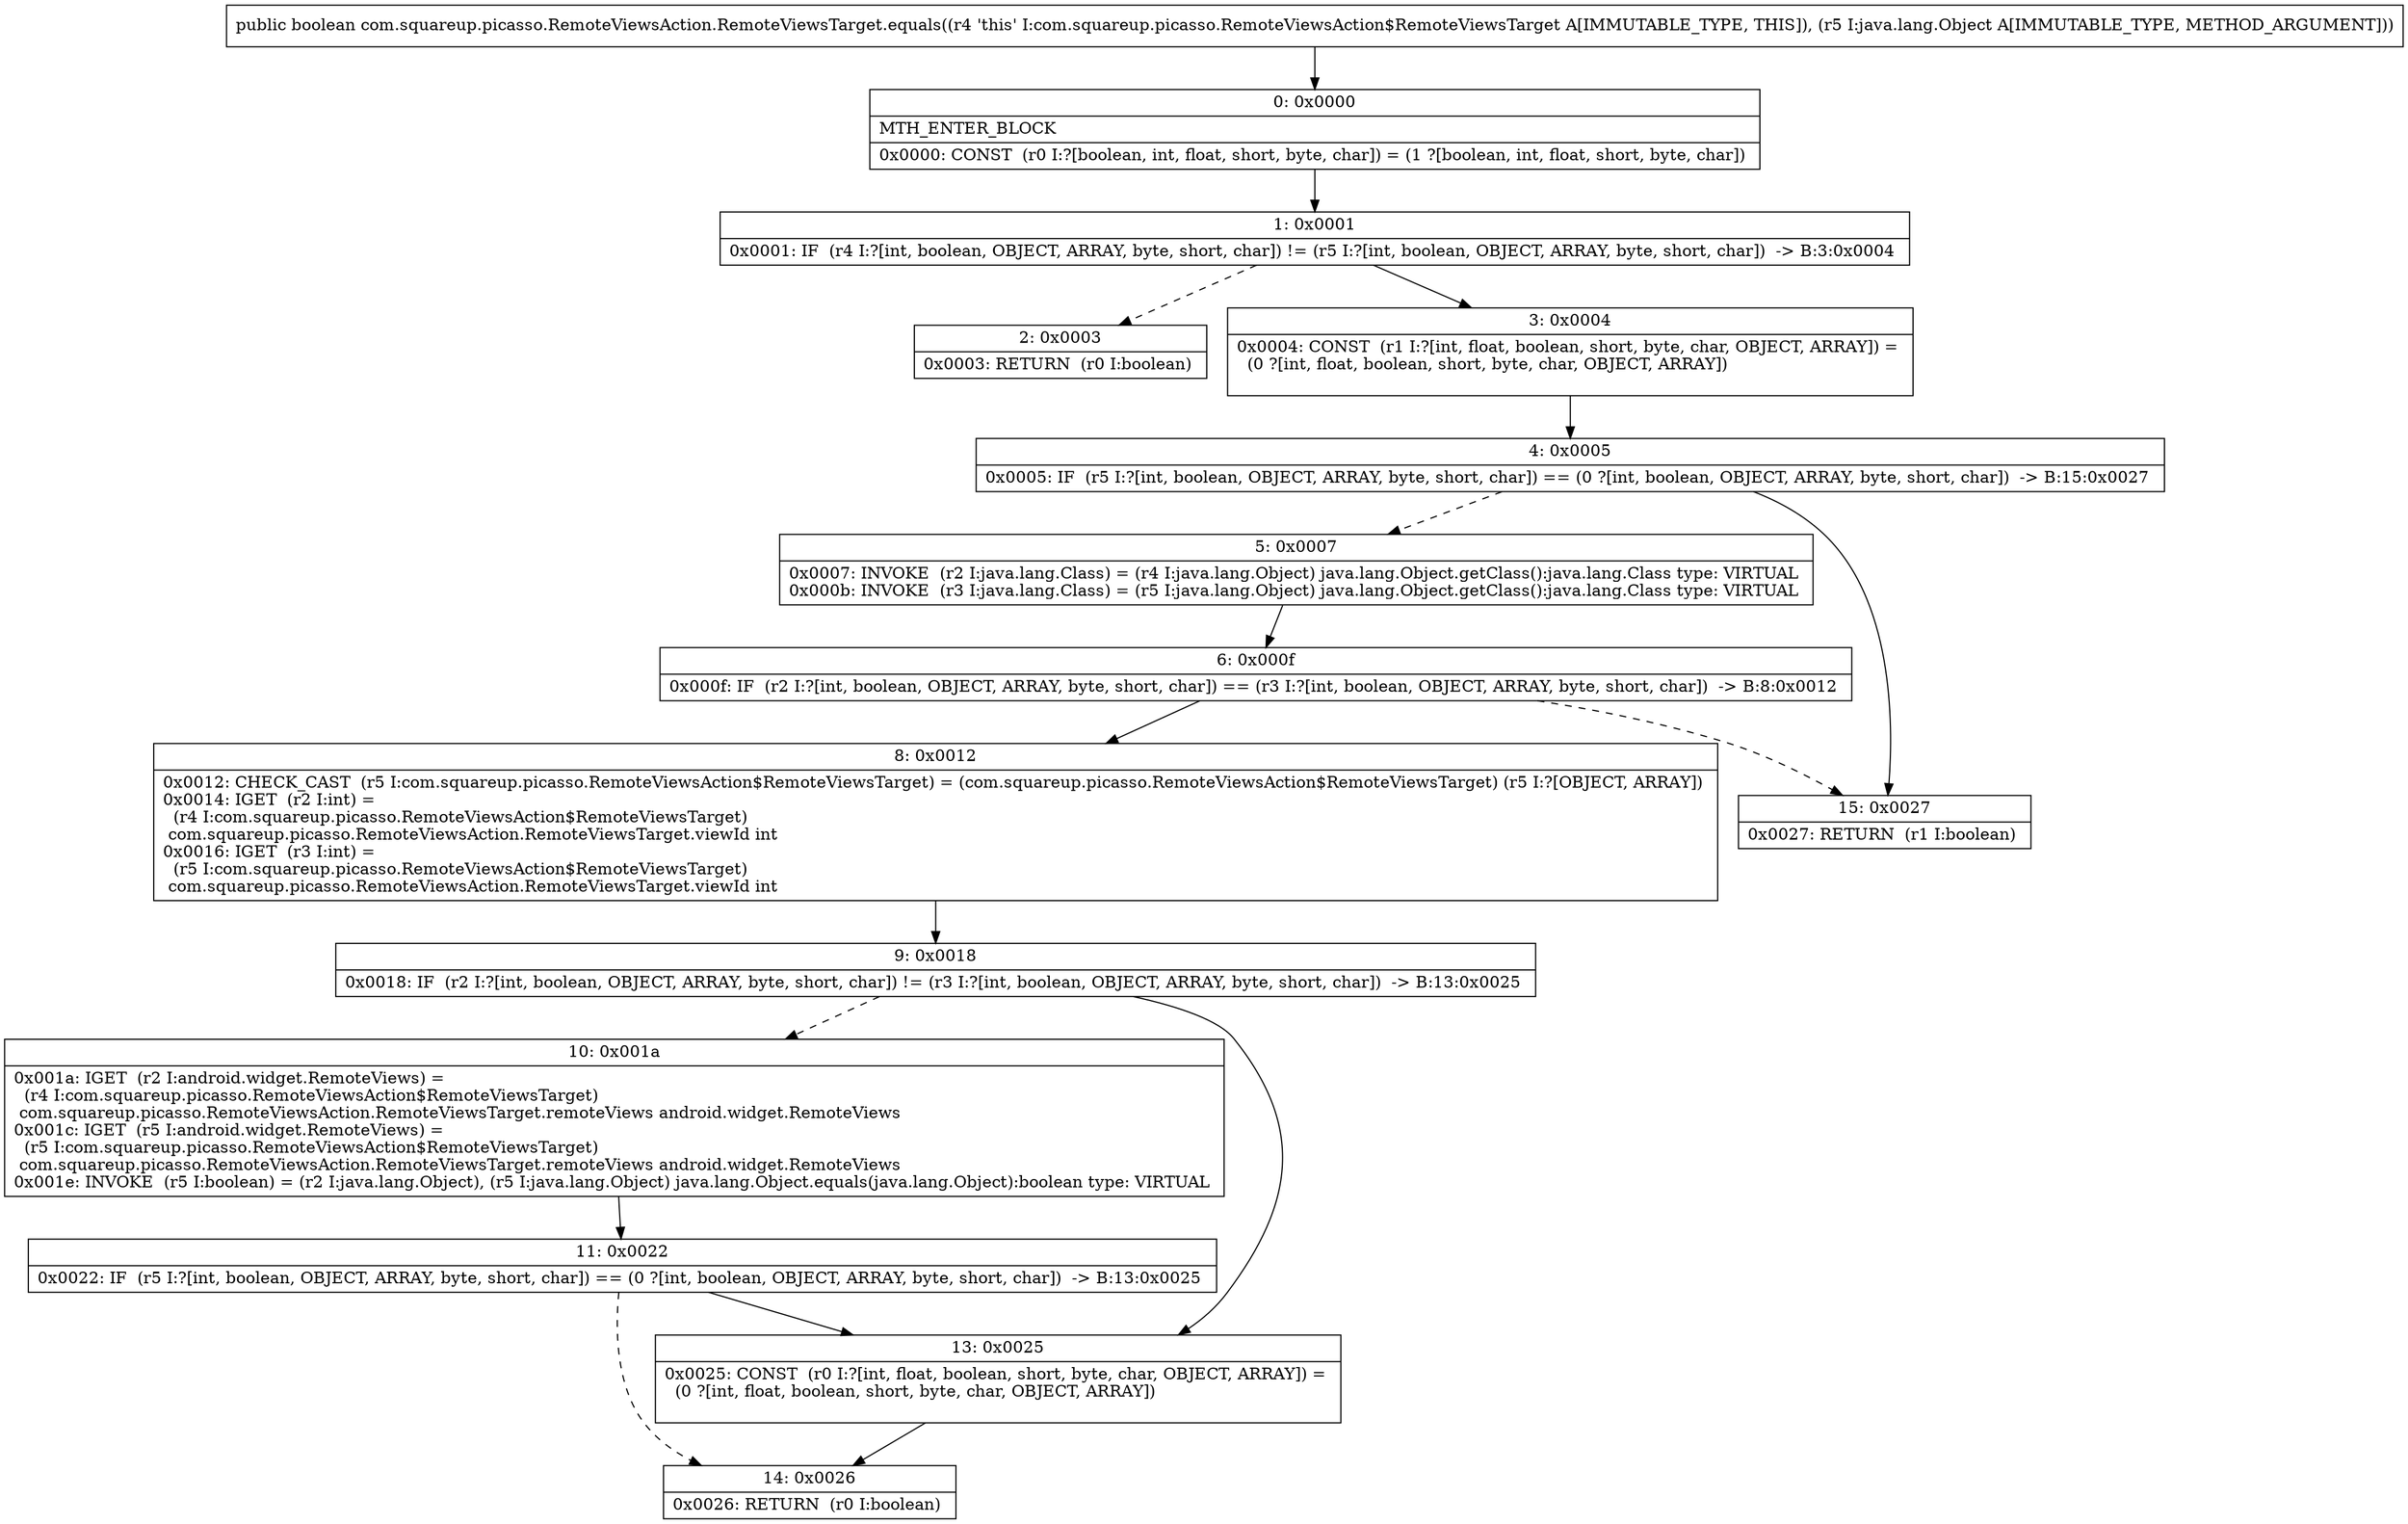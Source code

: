 digraph "CFG forcom.squareup.picasso.RemoteViewsAction.RemoteViewsTarget.equals(Ljava\/lang\/Object;)Z" {
Node_0 [shape=record,label="{0\:\ 0x0000|MTH_ENTER_BLOCK\l|0x0000: CONST  (r0 I:?[boolean, int, float, short, byte, char]) = (1 ?[boolean, int, float, short, byte, char]) \l}"];
Node_1 [shape=record,label="{1\:\ 0x0001|0x0001: IF  (r4 I:?[int, boolean, OBJECT, ARRAY, byte, short, char]) != (r5 I:?[int, boolean, OBJECT, ARRAY, byte, short, char])  \-\> B:3:0x0004 \l}"];
Node_2 [shape=record,label="{2\:\ 0x0003|0x0003: RETURN  (r0 I:boolean) \l}"];
Node_3 [shape=record,label="{3\:\ 0x0004|0x0004: CONST  (r1 I:?[int, float, boolean, short, byte, char, OBJECT, ARRAY]) = \l  (0 ?[int, float, boolean, short, byte, char, OBJECT, ARRAY])\l \l}"];
Node_4 [shape=record,label="{4\:\ 0x0005|0x0005: IF  (r5 I:?[int, boolean, OBJECT, ARRAY, byte, short, char]) == (0 ?[int, boolean, OBJECT, ARRAY, byte, short, char])  \-\> B:15:0x0027 \l}"];
Node_5 [shape=record,label="{5\:\ 0x0007|0x0007: INVOKE  (r2 I:java.lang.Class) = (r4 I:java.lang.Object) java.lang.Object.getClass():java.lang.Class type: VIRTUAL \l0x000b: INVOKE  (r3 I:java.lang.Class) = (r5 I:java.lang.Object) java.lang.Object.getClass():java.lang.Class type: VIRTUAL \l}"];
Node_6 [shape=record,label="{6\:\ 0x000f|0x000f: IF  (r2 I:?[int, boolean, OBJECT, ARRAY, byte, short, char]) == (r3 I:?[int, boolean, OBJECT, ARRAY, byte, short, char])  \-\> B:8:0x0012 \l}"];
Node_8 [shape=record,label="{8\:\ 0x0012|0x0012: CHECK_CAST  (r5 I:com.squareup.picasso.RemoteViewsAction$RemoteViewsTarget) = (com.squareup.picasso.RemoteViewsAction$RemoteViewsTarget) (r5 I:?[OBJECT, ARRAY]) \l0x0014: IGET  (r2 I:int) = \l  (r4 I:com.squareup.picasso.RemoteViewsAction$RemoteViewsTarget)\l com.squareup.picasso.RemoteViewsAction.RemoteViewsTarget.viewId int \l0x0016: IGET  (r3 I:int) = \l  (r5 I:com.squareup.picasso.RemoteViewsAction$RemoteViewsTarget)\l com.squareup.picasso.RemoteViewsAction.RemoteViewsTarget.viewId int \l}"];
Node_9 [shape=record,label="{9\:\ 0x0018|0x0018: IF  (r2 I:?[int, boolean, OBJECT, ARRAY, byte, short, char]) != (r3 I:?[int, boolean, OBJECT, ARRAY, byte, short, char])  \-\> B:13:0x0025 \l}"];
Node_10 [shape=record,label="{10\:\ 0x001a|0x001a: IGET  (r2 I:android.widget.RemoteViews) = \l  (r4 I:com.squareup.picasso.RemoteViewsAction$RemoteViewsTarget)\l com.squareup.picasso.RemoteViewsAction.RemoteViewsTarget.remoteViews android.widget.RemoteViews \l0x001c: IGET  (r5 I:android.widget.RemoteViews) = \l  (r5 I:com.squareup.picasso.RemoteViewsAction$RemoteViewsTarget)\l com.squareup.picasso.RemoteViewsAction.RemoteViewsTarget.remoteViews android.widget.RemoteViews \l0x001e: INVOKE  (r5 I:boolean) = (r2 I:java.lang.Object), (r5 I:java.lang.Object) java.lang.Object.equals(java.lang.Object):boolean type: VIRTUAL \l}"];
Node_11 [shape=record,label="{11\:\ 0x0022|0x0022: IF  (r5 I:?[int, boolean, OBJECT, ARRAY, byte, short, char]) == (0 ?[int, boolean, OBJECT, ARRAY, byte, short, char])  \-\> B:13:0x0025 \l}"];
Node_13 [shape=record,label="{13\:\ 0x0025|0x0025: CONST  (r0 I:?[int, float, boolean, short, byte, char, OBJECT, ARRAY]) = \l  (0 ?[int, float, boolean, short, byte, char, OBJECT, ARRAY])\l \l}"];
Node_14 [shape=record,label="{14\:\ 0x0026|0x0026: RETURN  (r0 I:boolean) \l}"];
Node_15 [shape=record,label="{15\:\ 0x0027|0x0027: RETURN  (r1 I:boolean) \l}"];
MethodNode[shape=record,label="{public boolean com.squareup.picasso.RemoteViewsAction.RemoteViewsTarget.equals((r4 'this' I:com.squareup.picasso.RemoteViewsAction$RemoteViewsTarget A[IMMUTABLE_TYPE, THIS]), (r5 I:java.lang.Object A[IMMUTABLE_TYPE, METHOD_ARGUMENT])) }"];
MethodNode -> Node_0;
Node_0 -> Node_1;
Node_1 -> Node_2[style=dashed];
Node_1 -> Node_3;
Node_3 -> Node_4;
Node_4 -> Node_5[style=dashed];
Node_4 -> Node_15;
Node_5 -> Node_6;
Node_6 -> Node_8;
Node_6 -> Node_15[style=dashed];
Node_8 -> Node_9;
Node_9 -> Node_10[style=dashed];
Node_9 -> Node_13;
Node_10 -> Node_11;
Node_11 -> Node_13;
Node_11 -> Node_14[style=dashed];
Node_13 -> Node_14;
}

